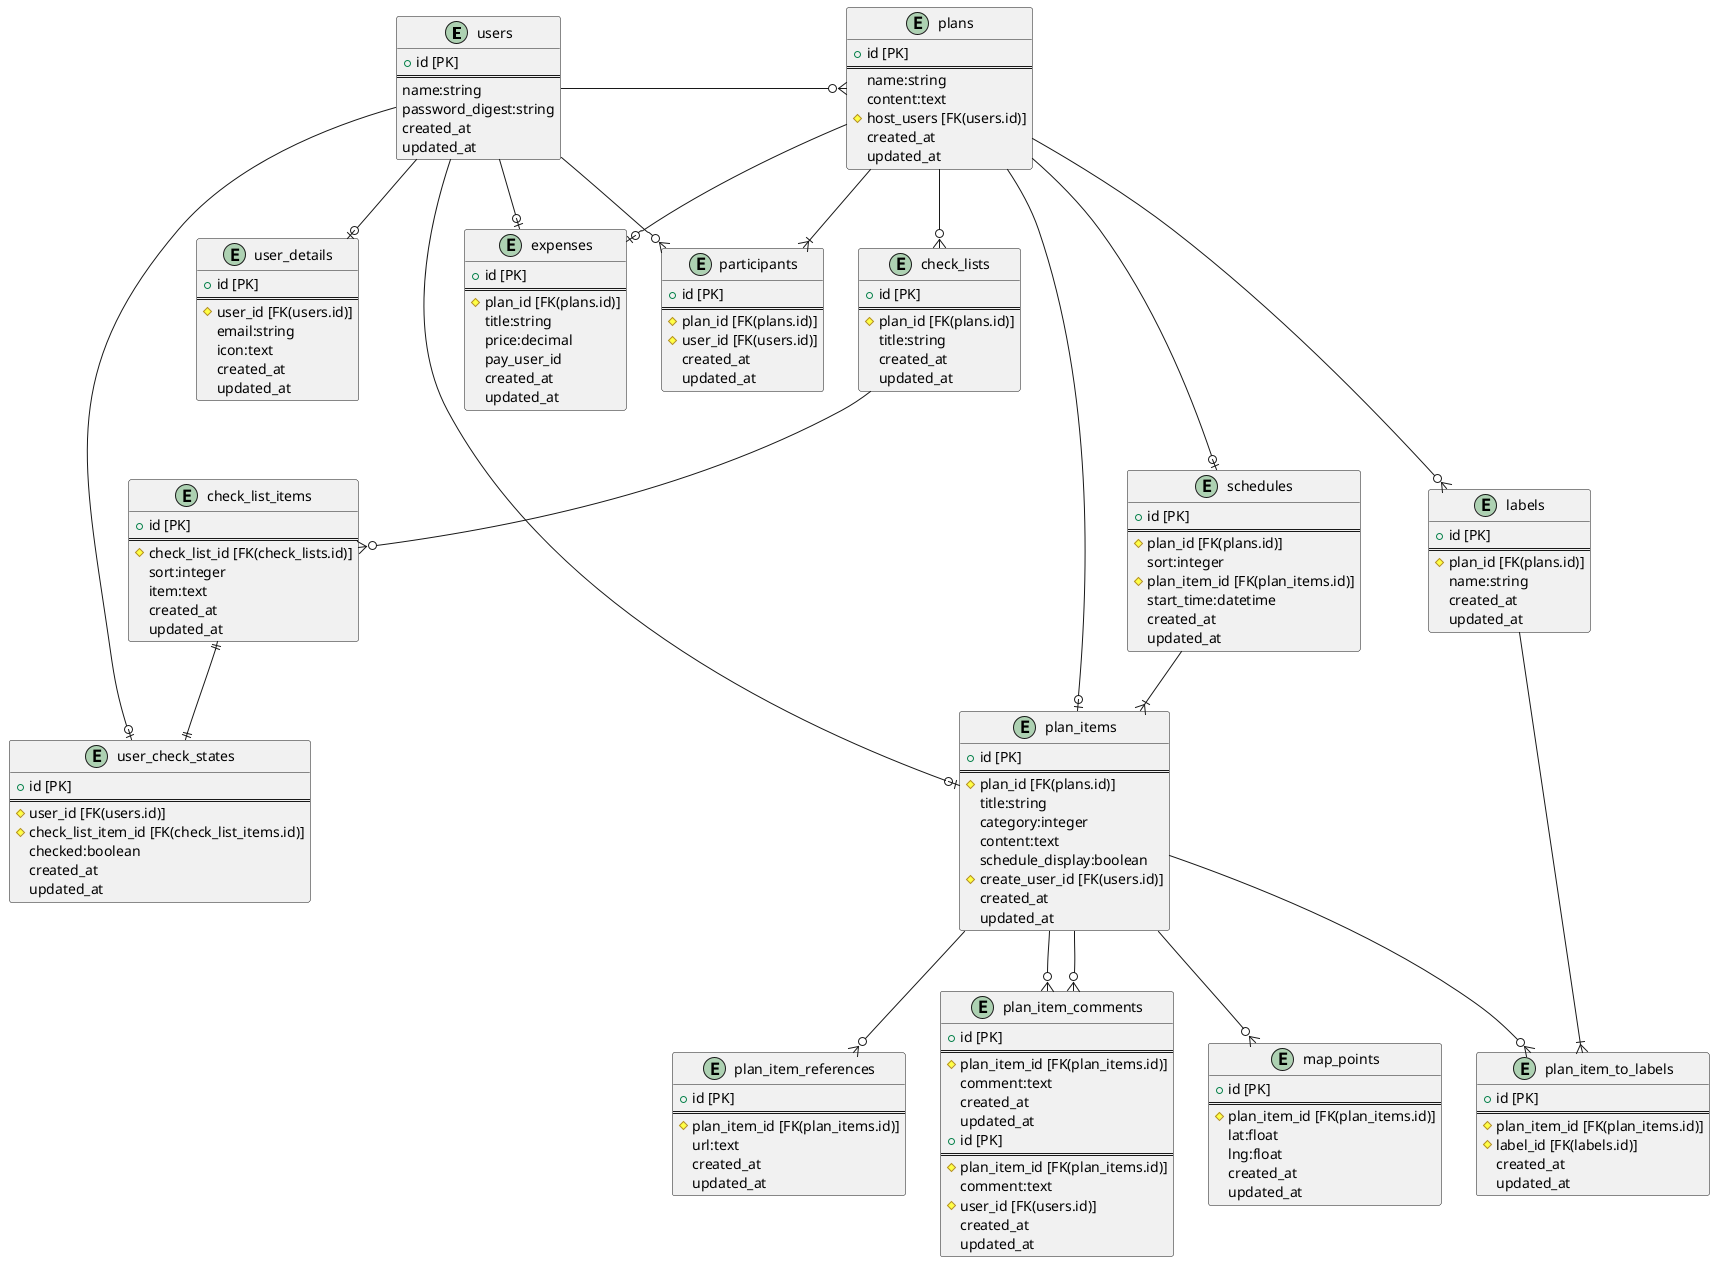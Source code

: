 @startuml EntityRelationship
entity "users" {
    + id [PK]
    ==
    name:string
    password_digest:string
    created_at
    updated_at
}

entity "user_details" {
    + id [PK]
    ==
    # user_id [FK(users.id)]
    email:string
    icon:text
    created_at
    updated_at
}

entity "participants" {
    + id [PK]
    ==
    # plan_id [FK(plans.id)]
    # user_id [FK(users.id)]
    created_at
    updated_at
}

entity "plans" {
    + id [PK]
    ==
    name:string
    content:text
    # host_users [FK(users.id)]
    created_at
    updated_at
}

entity "labels" {
    + id [PK]
    ==
    # plan_id [FK(plans.id)]
    name:string
    created_at
    updated_at
}

entity "schedules" {
    + id [PK]
    ==
    # plan_id [FK(plans.id)]
    sort:integer
    # plan_item_id [FK(plan_items.id)]
    start_time:datetime
    created_at
    updated_at
}

entity "plan_items" {
    + id [PK]
    ==
    # plan_id [FK(plans.id)]
    title:string
    category:integer
    content:text
    schedule_display:boolean
    # create_user_id [FK(users.id)]
    created_at
    updated_at
}

entity "plan_item_to_labels" {
    + id [PK]
    ==
    # plan_item_id [FK(plan_items.id)]
    # label_id [FK(labels.id)]
    created_at
    updated_at
}

entity "plan_item_references" {
    + id [PK]
    ==
    # plan_item_id [FK(plan_items.id)]
    url:text
    created_at
    updated_at
}

entity "plan_item_comments" {
    + id [PK]
    ==
    # plan_item_id [FK(plan_items.id)]
    comment:text
    created_at
    updated_at
}

entity "map_points" {
    + id [PK]
    ==
    # plan_item_id [FK(plan_items.id)]
    lat:float
    lng:float
    created_at
    updated_at
}

entity "check_lists" {
    + id [PK]
    ==
    # plan_id [FK(plans.id)]
    title:string
    created_at
    updated_at
}

entity "check_list_items" {
    + id [PK] 
    ==
    # check_list_id [FK(check_lists.id)]
    sort:integer
    item:text
    created_at
    updated_at
}

entity "user_check_states" {
    + id [PK]
    ==
    # user_id [FK(users.id)]
    # check_list_item_id [FK(check_list_items.id)]
    checked:boolean
    created_at
    updated_at
}

entity "expenses" {
    + id [PK]
    ==
    # plan_id [FK(plans.id)]
    title:string
    price:decimal
    pay_user_id
    created_at
    updated_at
}

entity "plan_item_comments" {
    + id [PK]
    ==
    # plan_item_id [FK(plan_items.id)]
    comment:text
    # user_id [FK(users.id)]
    created_at
    updated_at
}

users --o| user_details
users --right--o{ plans
users --o{ participants
users --o| user_check_states
users --o| plan_items
users --o| expenses
plan_items --o{ plan_item_comments
plans --o| schedules
plans --o| expenses
plans --down--o| plan_items
plans --o{ labels
plans --|{ participants
plans --o{ check_lists
schedules --|{ plan_items
check_lists --o{ check_list_items
check_list_items ||--|| user_check_states
plan_items --o{ plan_item_comments
plan_items --o{ plan_item_references
plan_items --o{ map_points
plan_items --o{ plan_item_to_labels
labels --|{ plan_item_to_labels

@enduml


